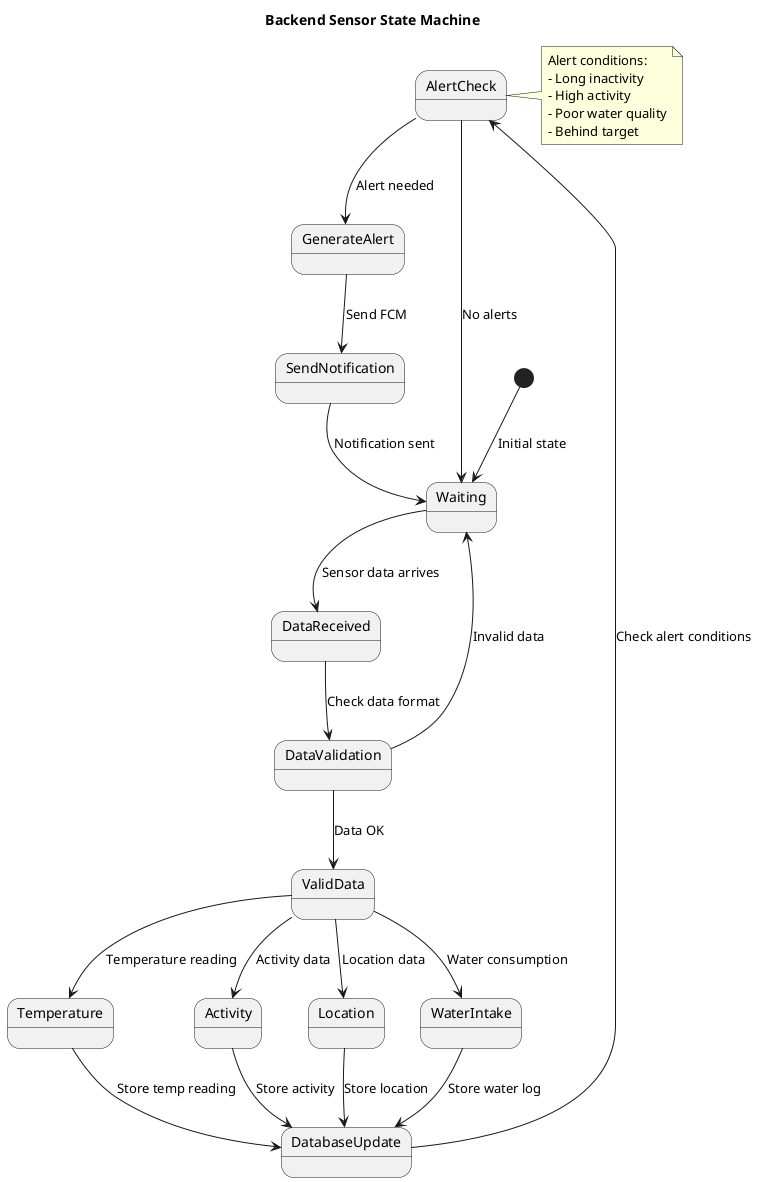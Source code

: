 @startuml Backend Sensor State Machine

title Backend Sensor State Machine

[*] --> Waiting : Initial state
Waiting --> DataReceived : Sensor data arrives

DataReceived --> DataValidation : Check data format
DataValidation --> ValidData : Data OK
DataValidation --> Waiting : Invalid data

ValidData --> WaterIntake : Water consumption
ValidData --> Temperature : Temperature reading
ValidData --> Activity : Activity data
ValidData --> Location : Location data

WaterIntake --> DatabaseUpdate : Store water log
Temperature --> DatabaseUpdate : Store temp reading
Activity --> DatabaseUpdate : Store activity
Location --> DatabaseUpdate : Store location

DatabaseUpdate --> AlertCheck : Check alert conditions
AlertCheck --> GenerateAlert : Alert needed
AlertCheck --> Waiting : No alerts

GenerateAlert --> SendNotification : Send FCM
SendNotification --> Waiting : Notification sent

note right of AlertCheck
  Alert conditions:
  - Long inactivity
  - High activity
  - Poor water quality
  - Behind target
end note

@enduml 